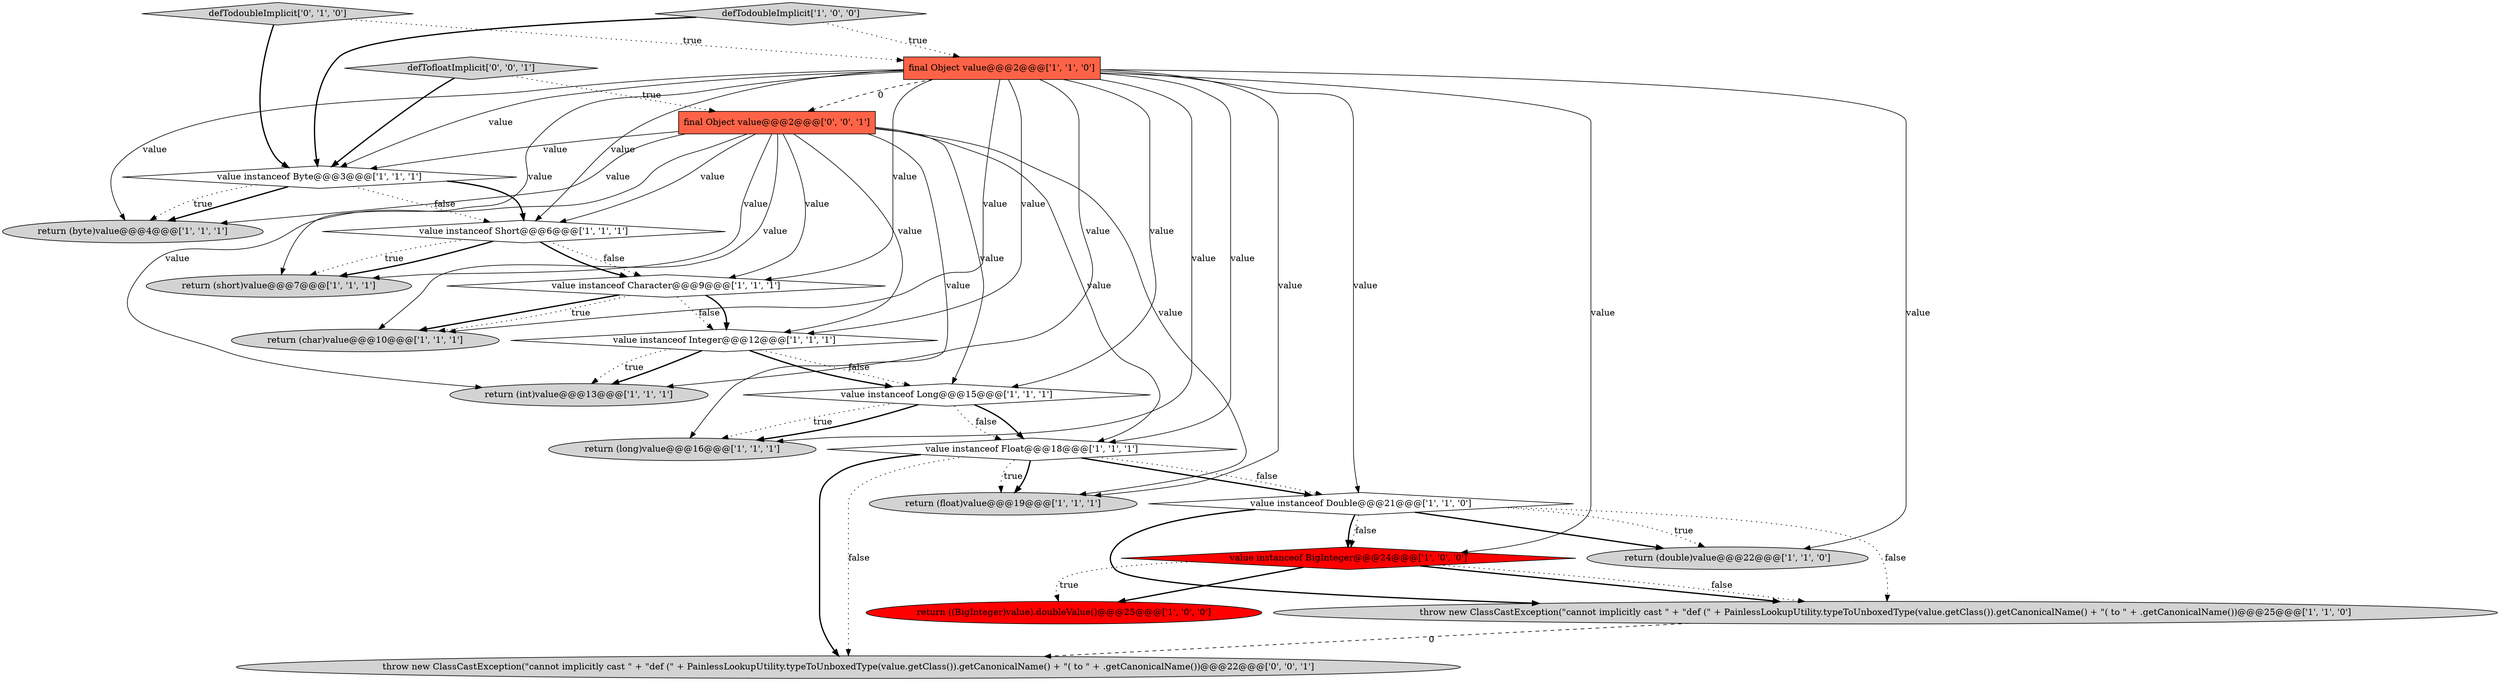digraph {
10 [style = filled, label = "return (char)value@@@10@@@['1', '1', '1']", fillcolor = lightgray, shape = ellipse image = "AAA0AAABBB1BBB"];
2 [style = filled, label = "value instanceof Double@@@21@@@['1', '1', '0']", fillcolor = white, shape = diamond image = "AAA0AAABBB1BBB"];
22 [style = filled, label = "throw new ClassCastException(\"cannot implicitly cast \" + \"def (\" + PainlessLookupUtility.typeToUnboxedType(value.getClass()).getCanonicalName() + \"( to \" + .getCanonicalName())@@@22@@@['0', '0', '1']", fillcolor = lightgray, shape = ellipse image = "AAA0AAABBB3BBB"];
9 [style = filled, label = "value instanceof Character@@@9@@@['1', '1', '1']", fillcolor = white, shape = diamond image = "AAA0AAABBB1BBB"];
20 [style = filled, label = "final Object value@@@2@@@['0', '0', '1']", fillcolor = tomato, shape = box image = "AAA0AAABBB3BBB"];
13 [style = filled, label = "value instanceof Byte@@@3@@@['1', '1', '1']", fillcolor = white, shape = diamond image = "AAA0AAABBB1BBB"];
11 [style = filled, label = "return (byte)value@@@4@@@['1', '1', '1']", fillcolor = lightgray, shape = ellipse image = "AAA0AAABBB1BBB"];
15 [style = filled, label = "return (long)value@@@16@@@['1', '1', '1']", fillcolor = lightgray, shape = ellipse image = "AAA0AAABBB1BBB"];
21 [style = filled, label = "defTofloatImplicit['0', '0', '1']", fillcolor = lightgray, shape = diamond image = "AAA0AAABBB3BBB"];
1 [style = filled, label = "final Object value@@@2@@@['1', '1', '0']", fillcolor = tomato, shape = box image = "AAA0AAABBB1BBB"];
8 [style = filled, label = "return (short)value@@@7@@@['1', '1', '1']", fillcolor = lightgray, shape = ellipse image = "AAA0AAABBB1BBB"];
19 [style = filled, label = "defTodoubleImplicit['0', '1', '0']", fillcolor = lightgray, shape = diamond image = "AAA0AAABBB2BBB"];
17 [style = filled, label = "return (int)value@@@13@@@['1', '1', '1']", fillcolor = lightgray, shape = ellipse image = "AAA0AAABBB1BBB"];
12 [style = filled, label = "return (float)value@@@19@@@['1', '1', '1']", fillcolor = lightgray, shape = ellipse image = "AAA0AAABBB1BBB"];
0 [style = filled, label = "return (double)value@@@22@@@['1', '1', '0']", fillcolor = lightgray, shape = ellipse image = "AAA0AAABBB1BBB"];
5 [style = filled, label = "value instanceof Long@@@15@@@['1', '1', '1']", fillcolor = white, shape = diamond image = "AAA0AAABBB1BBB"];
6 [style = filled, label = "return ((BigInteger)value).doubleValue()@@@25@@@['1', '0', '0']", fillcolor = red, shape = ellipse image = "AAA1AAABBB1BBB"];
18 [style = filled, label = "defTodoubleImplicit['1', '0', '0']", fillcolor = lightgray, shape = diamond image = "AAA0AAABBB1BBB"];
7 [style = filled, label = "value instanceof Short@@@6@@@['1', '1', '1']", fillcolor = white, shape = diamond image = "AAA0AAABBB1BBB"];
4 [style = filled, label = "value instanceof BigInteger@@@24@@@['1', '0', '0']", fillcolor = red, shape = diamond image = "AAA1AAABBB1BBB"];
16 [style = filled, label = "value instanceof Float@@@18@@@['1', '1', '1']", fillcolor = white, shape = diamond image = "AAA0AAABBB1BBB"];
14 [style = filled, label = "value instanceof Integer@@@12@@@['1', '1', '1']", fillcolor = white, shape = diamond image = "AAA0AAABBB1BBB"];
3 [style = filled, label = "throw new ClassCastException(\"cannot implicitly cast \" + \"def (\" + PainlessLookupUtility.typeToUnboxedType(value.getClass()).getCanonicalName() + \"( to \" + .getCanonicalName())@@@25@@@['1', '1', '0']", fillcolor = lightgray, shape = ellipse image = "AAA0AAABBB1BBB"];
4->6 [style = dotted, label="true"];
1->13 [style = solid, label="value"];
19->1 [style = dotted, label="true"];
4->3 [style = bold, label=""];
16->12 [style = dotted, label="true"];
2->0 [style = dotted, label="true"];
1->16 [style = solid, label="value"];
21->20 [style = dotted, label="true"];
20->9 [style = solid, label="value"];
4->6 [style = bold, label=""];
9->14 [style = dotted, label="false"];
2->3 [style = bold, label=""];
18->1 [style = dotted, label="true"];
2->3 [style = dotted, label="false"];
4->3 [style = dotted, label="false"];
5->15 [style = bold, label=""];
1->4 [style = solid, label="value"];
14->17 [style = bold, label=""];
1->14 [style = solid, label="value"];
3->22 [style = dashed, label="0"];
16->22 [style = bold, label=""];
1->8 [style = solid, label="value"];
9->10 [style = bold, label=""];
7->9 [style = dotted, label="false"];
16->2 [style = bold, label=""];
1->17 [style = solid, label="value"];
7->8 [style = bold, label=""];
1->0 [style = solid, label="value"];
5->15 [style = dotted, label="true"];
20->10 [style = solid, label="value"];
20->7 [style = solid, label="value"];
16->2 [style = dotted, label="false"];
13->11 [style = bold, label=""];
2->4 [style = bold, label=""];
1->12 [style = solid, label="value"];
20->17 [style = solid, label="value"];
20->16 [style = solid, label="value"];
1->20 [style = dashed, label="0"];
5->16 [style = bold, label=""];
7->9 [style = bold, label=""];
14->17 [style = dotted, label="true"];
1->7 [style = solid, label="value"];
20->15 [style = solid, label="value"];
2->0 [style = bold, label=""];
20->11 [style = solid, label="value"];
1->5 [style = solid, label="value"];
14->5 [style = dotted, label="false"];
19->13 [style = bold, label=""];
1->2 [style = solid, label="value"];
13->7 [style = bold, label=""];
20->8 [style = solid, label="value"];
5->16 [style = dotted, label="false"];
1->10 [style = solid, label="value"];
20->5 [style = solid, label="value"];
9->14 [style = bold, label=""];
18->13 [style = bold, label=""];
13->11 [style = dotted, label="true"];
2->4 [style = dotted, label="false"];
20->14 [style = solid, label="value"];
20->12 [style = solid, label="value"];
1->9 [style = solid, label="value"];
1->15 [style = solid, label="value"];
7->8 [style = dotted, label="true"];
9->10 [style = dotted, label="true"];
16->12 [style = bold, label=""];
1->11 [style = solid, label="value"];
13->7 [style = dotted, label="false"];
20->13 [style = solid, label="value"];
21->13 [style = bold, label=""];
14->5 [style = bold, label=""];
16->22 [style = dotted, label="false"];
}
